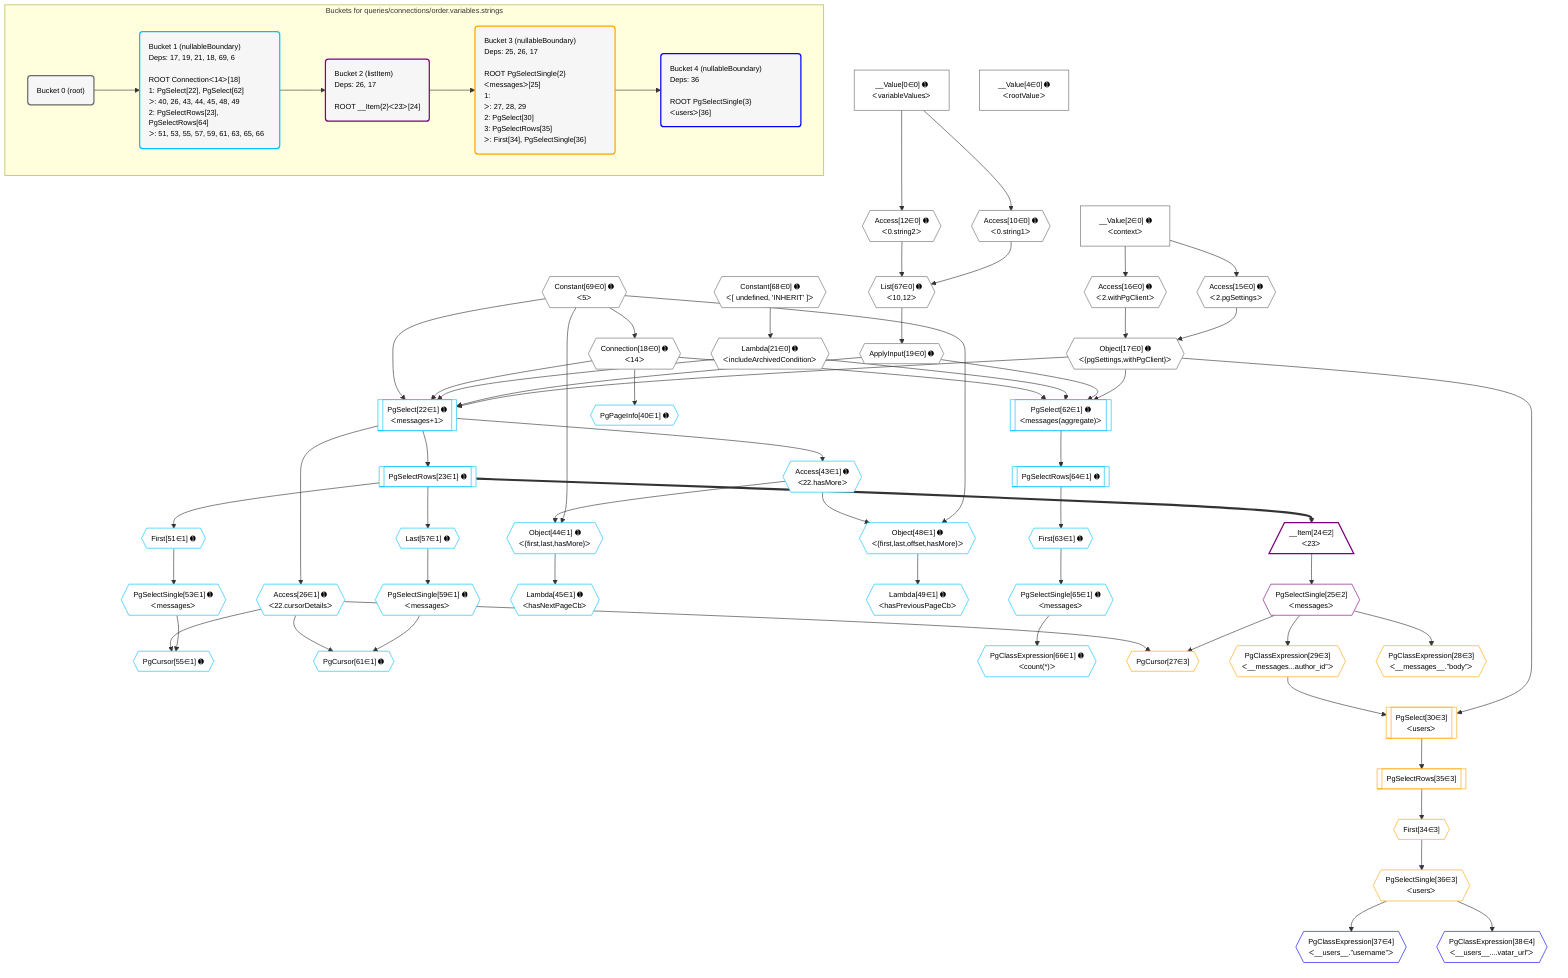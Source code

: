 %%{init: {'themeVariables': { 'fontSize': '12px'}}}%%
graph TD
    classDef path fill:#eee,stroke:#000,color:#000
    classDef plan fill:#fff,stroke-width:1px,color:#000
    classDef itemplan fill:#fff,stroke-width:2px,color:#000
    classDef unbatchedplan fill:#dff,stroke-width:1px,color:#000
    classDef sideeffectplan fill:#fcc,stroke-width:2px,color:#000
    classDef bucket fill:#f6f6f6,color:#000,stroke-width:2px,text-align:left


    %% plan dependencies
    Object17{{"Object[17∈0] ➊<br />ᐸ{pgSettings,withPgClient}ᐳ"}}:::plan
    Access15{{"Access[15∈0] ➊<br />ᐸ2.pgSettingsᐳ"}}:::plan
    Access16{{"Access[16∈0] ➊<br />ᐸ2.withPgClientᐳ"}}:::plan
    Access15 & Access16 --> Object17
    List67{{"List[67∈0] ➊<br />ᐸ10,12ᐳ"}}:::plan
    Access10{{"Access[10∈0] ➊<br />ᐸ0.string1ᐳ"}}:::plan
    Access12{{"Access[12∈0] ➊<br />ᐸ0.string2ᐳ"}}:::plan
    Access10 & Access12 --> List67
    __Value0["__Value[0∈0] ➊<br />ᐸvariableValuesᐳ"]:::plan
    __Value0 --> Access10
    __Value0 --> Access12
    __Value2["__Value[2∈0] ➊<br />ᐸcontextᐳ"]:::plan
    __Value2 --> Access15
    __Value2 --> Access16
    Connection18{{"Connection[18∈0] ➊<br />ᐸ14ᐳ"}}:::plan
    Constant69{{"Constant[69∈0] ➊<br />ᐸ5ᐳ"}}:::plan
    Constant69 --> Connection18
    ApplyInput19{{"ApplyInput[19∈0] ➊"}}:::plan
    List67 --> ApplyInput19
    Lambda21{{"Lambda[21∈0] ➊<br />ᐸincludeArchivedConditionᐳ"}}:::plan
    Constant68{{"Constant[68∈0] ➊<br />ᐸ[ undefined, 'INHERIT' ]ᐳ"}}:::plan
    Constant68 --> Lambda21
    __Value4["__Value[4∈0] ➊<br />ᐸrootValueᐳ"]:::plan
    PgSelect22[["PgSelect[22∈1] ➊<br />ᐸmessages+1ᐳ"]]:::plan
    Object17 & ApplyInput19 & Lambda21 & Connection18 & Constant69 --> PgSelect22
    Object48{{"Object[48∈1] ➊<br />ᐸ{first,last,offset,hasMore}ᐳ"}}:::plan
    Access43{{"Access[43∈1] ➊<br />ᐸ22.hasMoreᐳ"}}:::plan
    Constant69 & Access43 --> Object48
    PgSelect62[["PgSelect[62∈1] ➊<br />ᐸmessages(aggregate)ᐳ"]]:::plan
    Object17 & ApplyInput19 & Lambda21 & Connection18 --> PgSelect62
    Object44{{"Object[44∈1] ➊<br />ᐸ{first,last,hasMore}ᐳ"}}:::plan
    Constant69 & Access43 --> Object44
    PgCursor55{{"PgCursor[55∈1] ➊"}}:::plan
    PgSelectSingle53{{"PgSelectSingle[53∈1] ➊<br />ᐸmessagesᐳ"}}:::plan
    Access26{{"Access[26∈1] ➊<br />ᐸ22.cursorDetailsᐳ"}}:::plan
    PgSelectSingle53 & Access26 --> PgCursor55
    PgCursor61{{"PgCursor[61∈1] ➊"}}:::plan
    PgSelectSingle59{{"PgSelectSingle[59∈1] ➊<br />ᐸmessagesᐳ"}}:::plan
    PgSelectSingle59 & Access26 --> PgCursor61
    PgSelectRows23[["PgSelectRows[23∈1] ➊"]]:::plan
    PgSelect22 --> PgSelectRows23
    PgSelect22 --> Access26
    PgPageInfo40{{"PgPageInfo[40∈1] ➊"}}:::plan
    Connection18 --> PgPageInfo40
    PgSelect22 --> Access43
    Lambda45{{"Lambda[45∈1] ➊<br />ᐸhasNextPageCbᐳ"}}:::plan
    Object44 --> Lambda45
    Lambda49{{"Lambda[49∈1] ➊<br />ᐸhasPreviousPageCbᐳ"}}:::plan
    Object48 --> Lambda49
    First51{{"First[51∈1] ➊"}}:::plan
    PgSelectRows23 --> First51
    First51 --> PgSelectSingle53
    Last57{{"Last[57∈1] ➊"}}:::plan
    PgSelectRows23 --> Last57
    Last57 --> PgSelectSingle59
    First63{{"First[63∈1] ➊"}}:::plan
    PgSelectRows64[["PgSelectRows[64∈1] ➊"]]:::plan
    PgSelectRows64 --> First63
    PgSelect62 --> PgSelectRows64
    PgSelectSingle65{{"PgSelectSingle[65∈1] ➊<br />ᐸmessagesᐳ"}}:::plan
    First63 --> PgSelectSingle65
    PgClassExpression66{{"PgClassExpression[66∈1] ➊<br />ᐸcount(*)ᐳ"}}:::plan
    PgSelectSingle65 --> PgClassExpression66
    __Item24[/"__Item[24∈2]<br />ᐸ23ᐳ"\]:::itemplan
    PgSelectRows23 ==> __Item24
    PgSelectSingle25{{"PgSelectSingle[25∈2]<br />ᐸmessagesᐳ"}}:::plan
    __Item24 --> PgSelectSingle25
    PgCursor27{{"PgCursor[27∈3]"}}:::plan
    PgSelectSingle25 & Access26 --> PgCursor27
    PgSelect30[["PgSelect[30∈3]<br />ᐸusersᐳ"]]:::plan
    PgClassExpression29{{"PgClassExpression[29∈3]<br />ᐸ__messages...author_id”ᐳ"}}:::plan
    Object17 & PgClassExpression29 --> PgSelect30
    PgClassExpression28{{"PgClassExpression[28∈3]<br />ᐸ__messages__.”body”ᐳ"}}:::plan
    PgSelectSingle25 --> PgClassExpression28
    PgSelectSingle25 --> PgClassExpression29
    First34{{"First[34∈3]"}}:::plan
    PgSelectRows35[["PgSelectRows[35∈3]"]]:::plan
    PgSelectRows35 --> First34
    PgSelect30 --> PgSelectRows35
    PgSelectSingle36{{"PgSelectSingle[36∈3]<br />ᐸusersᐳ"}}:::plan
    First34 --> PgSelectSingle36
    PgClassExpression37{{"PgClassExpression[37∈4]<br />ᐸ__users__.”username”ᐳ"}}:::plan
    PgSelectSingle36 --> PgClassExpression37
    PgClassExpression38{{"PgClassExpression[38∈4]<br />ᐸ__users__....vatar_url”ᐳ"}}:::plan
    PgSelectSingle36 --> PgClassExpression38

    %% define steps

    subgraph "Buckets for queries/connections/order.variables.strings"
    Bucket0("Bucket 0 (root)"):::bucket
    classDef bucket0 stroke:#696969
    class Bucket0,__Value0,__Value2,__Value4,Access10,Access12,Access15,Access16,Object17,Connection18,ApplyInput19,Lambda21,List67,Constant68,Constant69 bucket0
    Bucket1("Bucket 1 (nullableBoundary)<br />Deps: 17, 19, 21, 18, 69, 6<br /><br />ROOT Connectionᐸ14ᐳ[18]<br />1: PgSelect[22], PgSelect[62]<br />ᐳ: 40, 26, 43, 44, 45, 48, 49<br />2: PgSelectRows[23], PgSelectRows[64]<br />ᐳ: 51, 53, 55, 57, 59, 61, 63, 65, 66"):::bucket
    classDef bucket1 stroke:#00bfff
    class Bucket1,PgSelect22,PgSelectRows23,Access26,PgPageInfo40,Access43,Object44,Lambda45,Object48,Lambda49,First51,PgSelectSingle53,PgCursor55,Last57,PgSelectSingle59,PgCursor61,PgSelect62,First63,PgSelectRows64,PgSelectSingle65,PgClassExpression66 bucket1
    Bucket2("Bucket 2 (listItem)<br />Deps: 26, 17<br /><br />ROOT __Item{2}ᐸ23ᐳ[24]"):::bucket
    classDef bucket2 stroke:#7f007f
    class Bucket2,__Item24,PgSelectSingle25 bucket2
    Bucket3("Bucket 3 (nullableBoundary)<br />Deps: 25, 26, 17<br /><br />ROOT PgSelectSingle{2}ᐸmessagesᐳ[25]<br />1: <br />ᐳ: 27, 28, 29<br />2: PgSelect[30]<br />3: PgSelectRows[35]<br />ᐳ: First[34], PgSelectSingle[36]"):::bucket
    classDef bucket3 stroke:#ffa500
    class Bucket3,PgCursor27,PgClassExpression28,PgClassExpression29,PgSelect30,First34,PgSelectRows35,PgSelectSingle36 bucket3
    Bucket4("Bucket 4 (nullableBoundary)<br />Deps: 36<br /><br />ROOT PgSelectSingle{3}ᐸusersᐳ[36]"):::bucket
    classDef bucket4 stroke:#0000ff
    class Bucket4,PgClassExpression37,PgClassExpression38 bucket4
    Bucket0 --> Bucket1
    Bucket1 --> Bucket2
    Bucket2 --> Bucket3
    Bucket3 --> Bucket4
    end